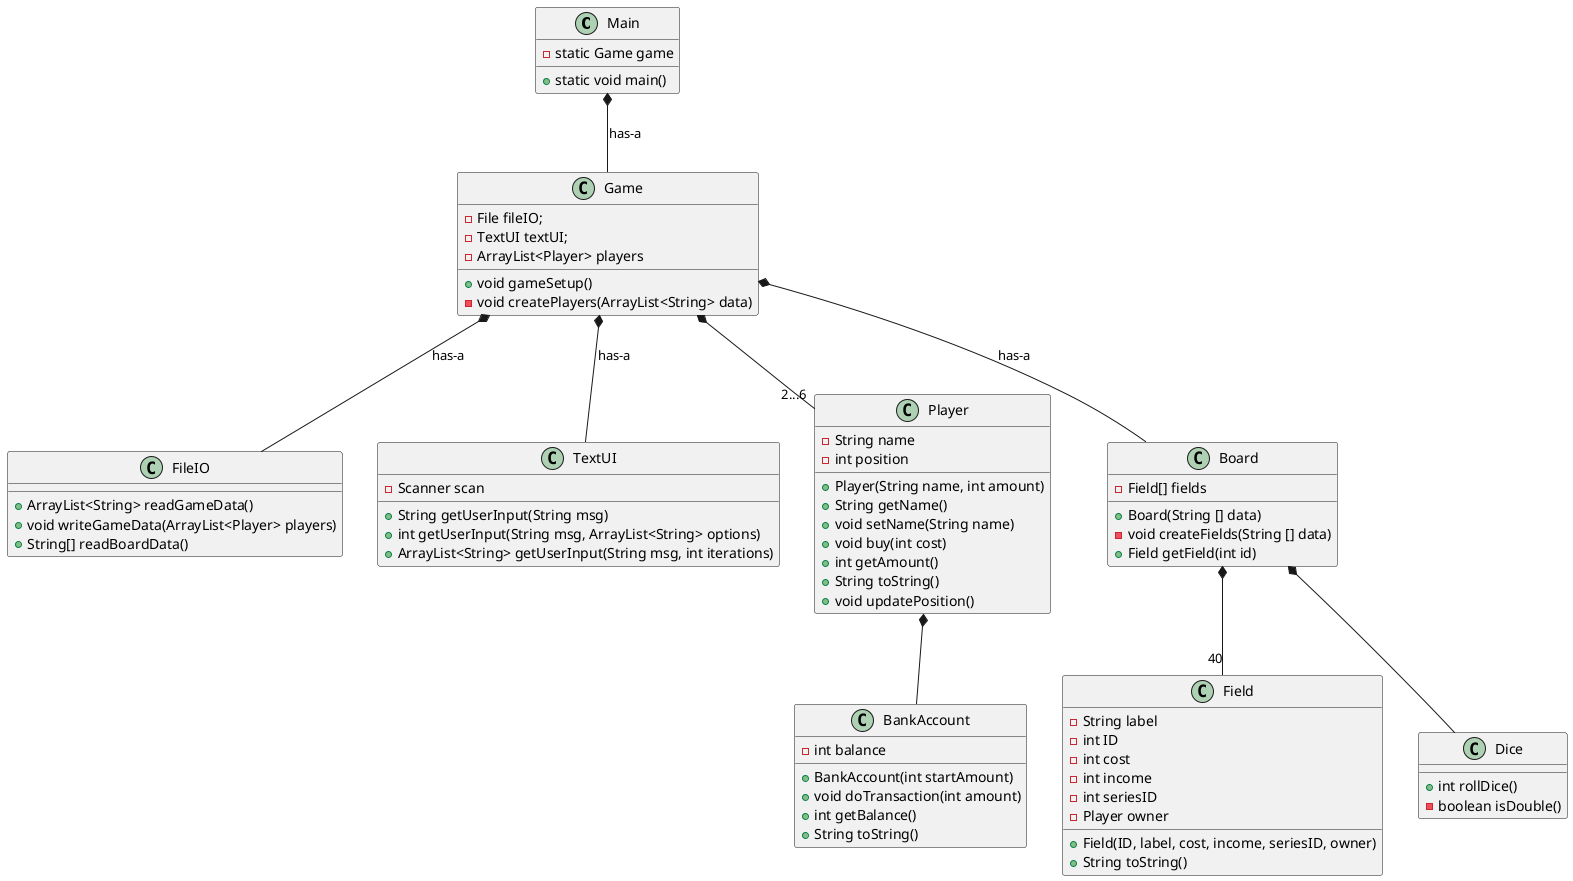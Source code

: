 @startuml
'https://plantuml.com/class-diagram

class Main
class Game
class FileIO
class TextUI
class Player
class BankAccount
class Board
class Field
class Dice


Main : - static Game game
Main : + static void main()

Game : - File fileIO;
Game : - TextUI textUI;
Game : - ArrayList<Player> players
Game : + void gameSetup()

Game : - void createPlayers(ArrayList<String> data)

FileIO : + ArrayList<String> readGameData()
FileIO : + void writeGameData(ArrayList<Player> players)
FileIO : + String[] readBoardData()

TextUI : + String getUserInput(String msg)
TextUI : + int getUserInput(String msg, ArrayList<String> options)
TextUI : + ArrayList<String> getUserInput(String msg, int iterations)
TextUI : - Scanner scan



Player : + Player(String name, int amount)
Player : - String name
Player : - int position
Player : + String getName()
Player : + void setName(String name)
Player : + void buy(int cost)
Player : + int getAmount()
Player : + String toString()
Player : + void updatePosition()

BankAccount : -int balance
BankAccount : +BankAccount(int startAmount)
BankAccount : +void doTransaction(int amount)
BankAccount : +int getBalance()
BankAccount : +String toString()

Field : + Field(ID, label, cost, income, seriesID, owner)
Field : - String label
Field : - int ID
Field : - int cost
Field : - int income
Field : - int seriesID
Field : - Player owner
Field : + String toString()

Dice : + int rollDice()
Dice : - boolean isDouble()

Board : - Field[] fields
Board : + Board(String [] data)
Board : - void createFields(String [] data)
Board : + Field getField(int id)
Board *-- Dice
Main *-- Game : has-a
Game *-- FileIO : has-a
Game *-- TextUI : has-a
Game *-- "2...6" Player
Player *-- BankAccount
Game *-- Board : has-a
Board *-- "40" Field


@enduml

